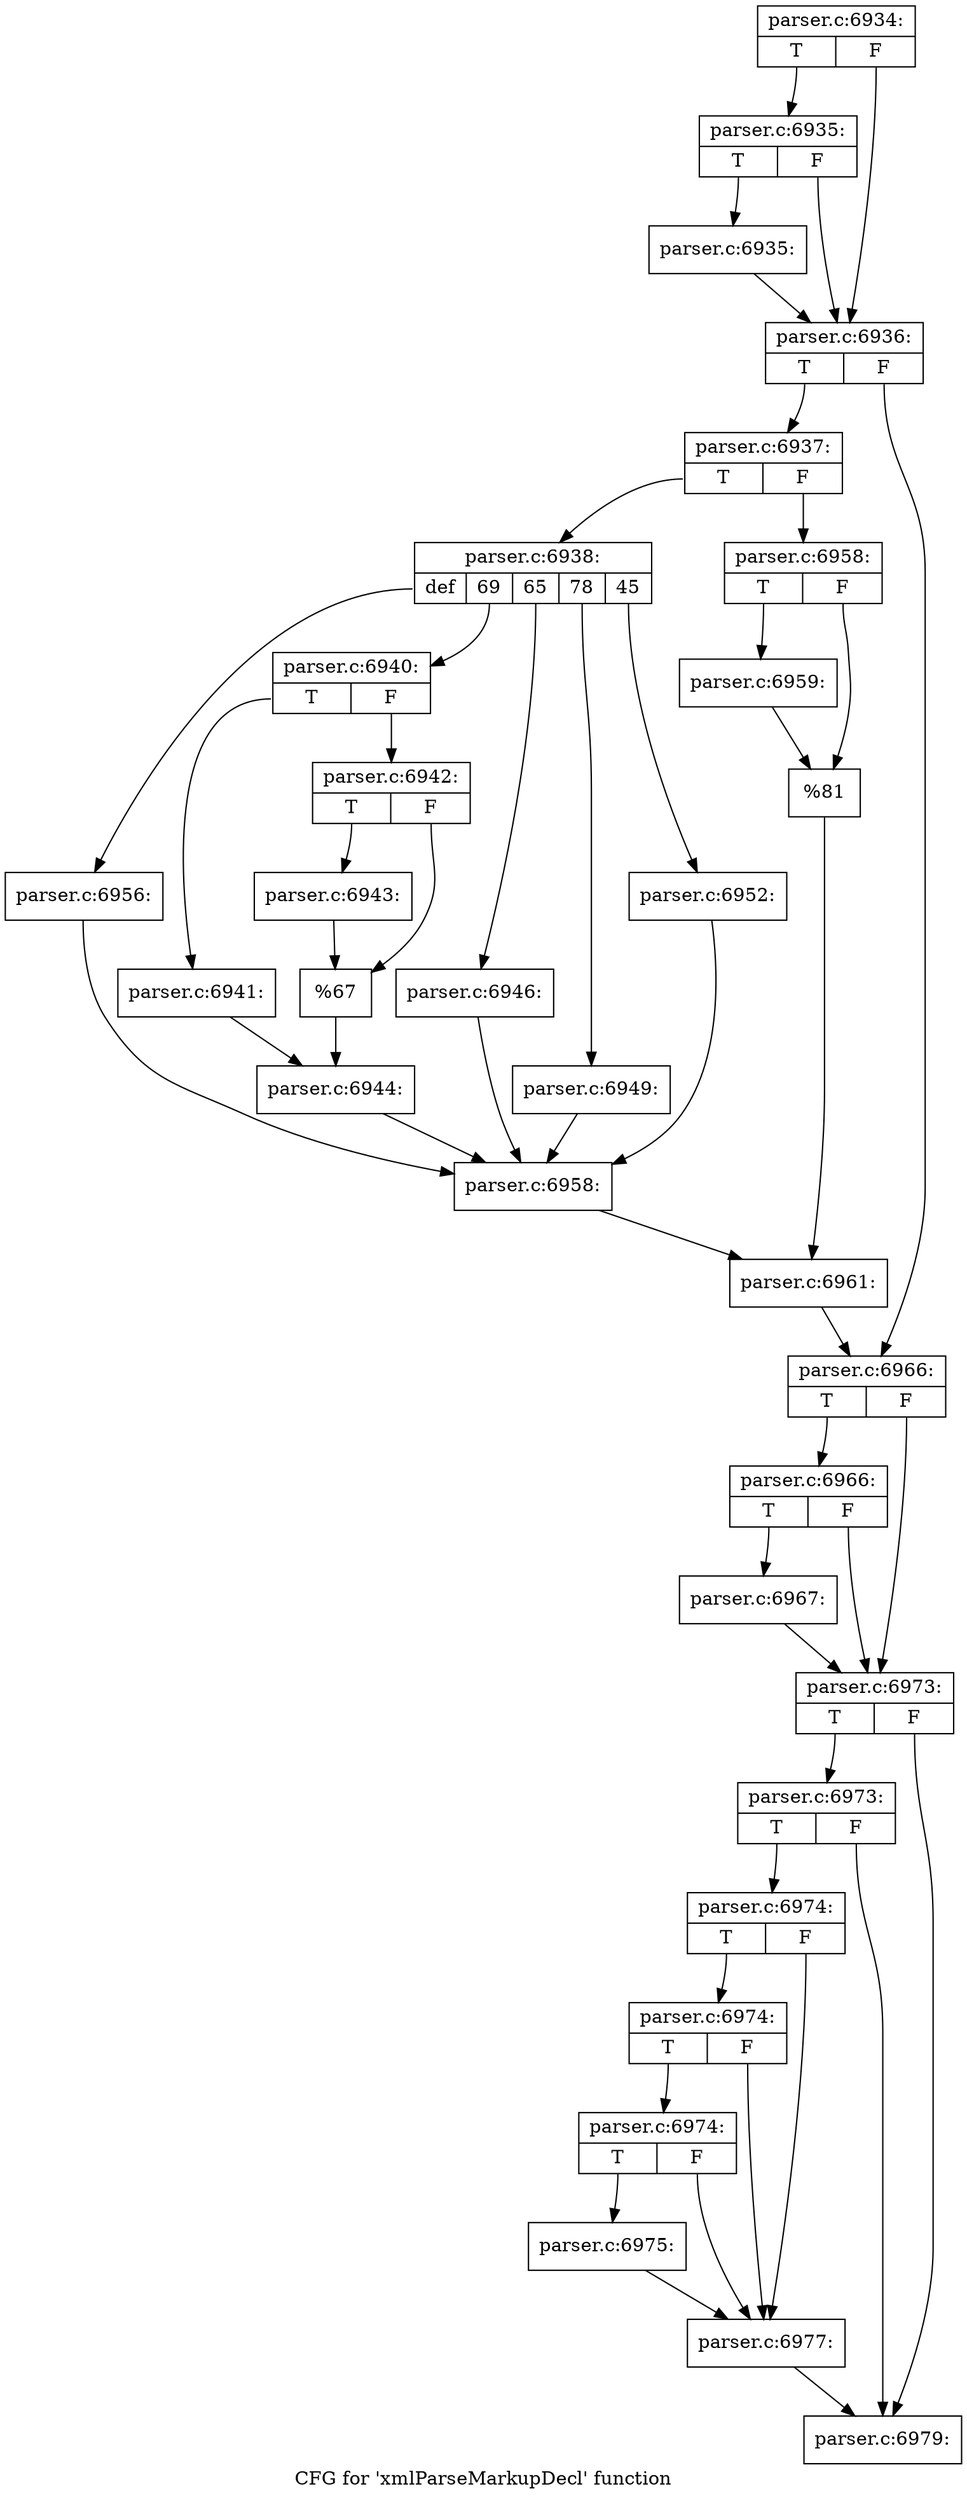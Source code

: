 digraph "CFG for 'xmlParseMarkupDecl' function" {
	label="CFG for 'xmlParseMarkupDecl' function";

	Node0x4605f90 [shape=record,label="{parser.c:6934:|{<s0>T|<s1>F}}"];
	Node0x4605f90:s0 -> Node0x45f1700;
	Node0x4605f90:s1 -> Node0x4605ed0;
	Node0x45f1700 [shape=record,label="{parser.c:6935:|{<s0>T|<s1>F}}"];
	Node0x45f1700:s0 -> Node0x4605e80;
	Node0x45f1700:s1 -> Node0x4605ed0;
	Node0x4605e80 [shape=record,label="{parser.c:6935:}"];
	Node0x4605e80 -> Node0x4605ed0;
	Node0x4605ed0 [shape=record,label="{parser.c:6936:|{<s0>T|<s1>F}}"];
	Node0x4605ed0:s0 -> Node0x46071f0;
	Node0x4605ed0:s1 -> Node0x4607240;
	Node0x46071f0 [shape=record,label="{parser.c:6937:|{<s0>T|<s1>F}}"];
	Node0x46071f0:s0 -> Node0x46078c0;
	Node0x46071f0:s1 -> Node0x4607960;
	Node0x46078c0 [shape=record,label="{parser.c:6938:|{<s0>def|<s1>69|<s2>65|<s3>78|<s4>45}}"];
	Node0x46078c0:s0 -> Node0x4608370;
	Node0x46078c0:s1 -> Node0x46086b0;
	Node0x46078c0:s2 -> Node0x4609920;
	Node0x46078c0:s3 -> Node0x4609b50;
	Node0x46078c0:s4 -> Node0x4609d80;
	Node0x46086b0 [shape=record,label="{parser.c:6940:|{<s0>T|<s1>F}}"];
	Node0x46086b0:s0 -> Node0x46087a0;
	Node0x46086b0:s1 -> Node0x4608840;
	Node0x46087a0 [shape=record,label="{parser.c:6941:}"];
	Node0x46087a0 -> Node0x46087f0;
	Node0x4608840 [shape=record,label="{parser.c:6942:|{<s0>T|<s1>F}}"];
	Node0x4608840:s0 -> Node0x4609030;
	Node0x4608840:s1 -> Node0x4609080;
	Node0x4609030 [shape=record,label="{parser.c:6943:}"];
	Node0x4609030 -> Node0x4609080;
	Node0x4609080 [shape=record,label="{%67}"];
	Node0x4609080 -> Node0x46087f0;
	Node0x46087f0 [shape=record,label="{parser.c:6944:}"];
	Node0x46087f0 -> Node0x4607fa0;
	Node0x4609920 [shape=record,label="{parser.c:6946:}"];
	Node0x4609920 -> Node0x4607fa0;
	Node0x4609b50 [shape=record,label="{parser.c:6949:}"];
	Node0x4609b50 -> Node0x4607fa0;
	Node0x4609d80 [shape=record,label="{parser.c:6952:}"];
	Node0x4609d80 -> Node0x4607fa0;
	Node0x4608370 [shape=record,label="{parser.c:6956:}"];
	Node0x4608370 -> Node0x4607fa0;
	Node0x4607fa0 [shape=record,label="{parser.c:6958:}"];
	Node0x4607fa0 -> Node0x4607910;
	Node0x4607960 [shape=record,label="{parser.c:6958:|{<s0>T|<s1>F}}"];
	Node0x4607960:s0 -> Node0x460a200;
	Node0x4607960:s1 -> Node0x460a250;
	Node0x460a200 [shape=record,label="{parser.c:6959:}"];
	Node0x460a200 -> Node0x460a250;
	Node0x460a250 [shape=record,label="{%81}"];
	Node0x460a250 -> Node0x4607910;
	Node0x4607910 [shape=record,label="{parser.c:6961:}"];
	Node0x4607910 -> Node0x4607240;
	Node0x4607240 [shape=record,label="{parser.c:6966:|{<s0>T|<s1>F}}"];
	Node0x4607240:s0 -> Node0x460ad60;
	Node0x4607240:s1 -> Node0x460ad10;
	Node0x460ad60 [shape=record,label="{parser.c:6966:|{<s0>T|<s1>F}}"];
	Node0x460ad60:s0 -> Node0x460acc0;
	Node0x460ad60:s1 -> Node0x460ad10;
	Node0x460acc0 [shape=record,label="{parser.c:6967:}"];
	Node0x460acc0 -> Node0x460ad10;
	Node0x460ad10 [shape=record,label="{parser.c:6973:|{<s0>T|<s1>F}}"];
	Node0x460ad10:s0 -> Node0x460c040;
	Node0x460ad10:s1 -> Node0x460bff0;
	Node0x460c040 [shape=record,label="{parser.c:6973:|{<s0>T|<s1>F}}"];
	Node0x460c040:s0 -> Node0x460bce0;
	Node0x460c040:s1 -> Node0x460bff0;
	Node0x460bce0 [shape=record,label="{parser.c:6974:|{<s0>T|<s1>F}}"];
	Node0x460bce0:s0 -> Node0x460c6c0;
	Node0x460bce0:s1 -> Node0x460c620;
	Node0x460c6c0 [shape=record,label="{parser.c:6974:|{<s0>T|<s1>F}}"];
	Node0x460c6c0:s0 -> Node0x460c670;
	Node0x460c6c0:s1 -> Node0x460c620;
	Node0x460c670 [shape=record,label="{parser.c:6974:|{<s0>T|<s1>F}}"];
	Node0x460c670:s0 -> Node0x460c5d0;
	Node0x460c670:s1 -> Node0x460c620;
	Node0x460c5d0 [shape=record,label="{parser.c:6975:}"];
	Node0x460c5d0 -> Node0x460c620;
	Node0x460c620 [shape=record,label="{parser.c:6977:}"];
	Node0x460c620 -> Node0x460bff0;
	Node0x460bff0 [shape=record,label="{parser.c:6979:}"];
}
